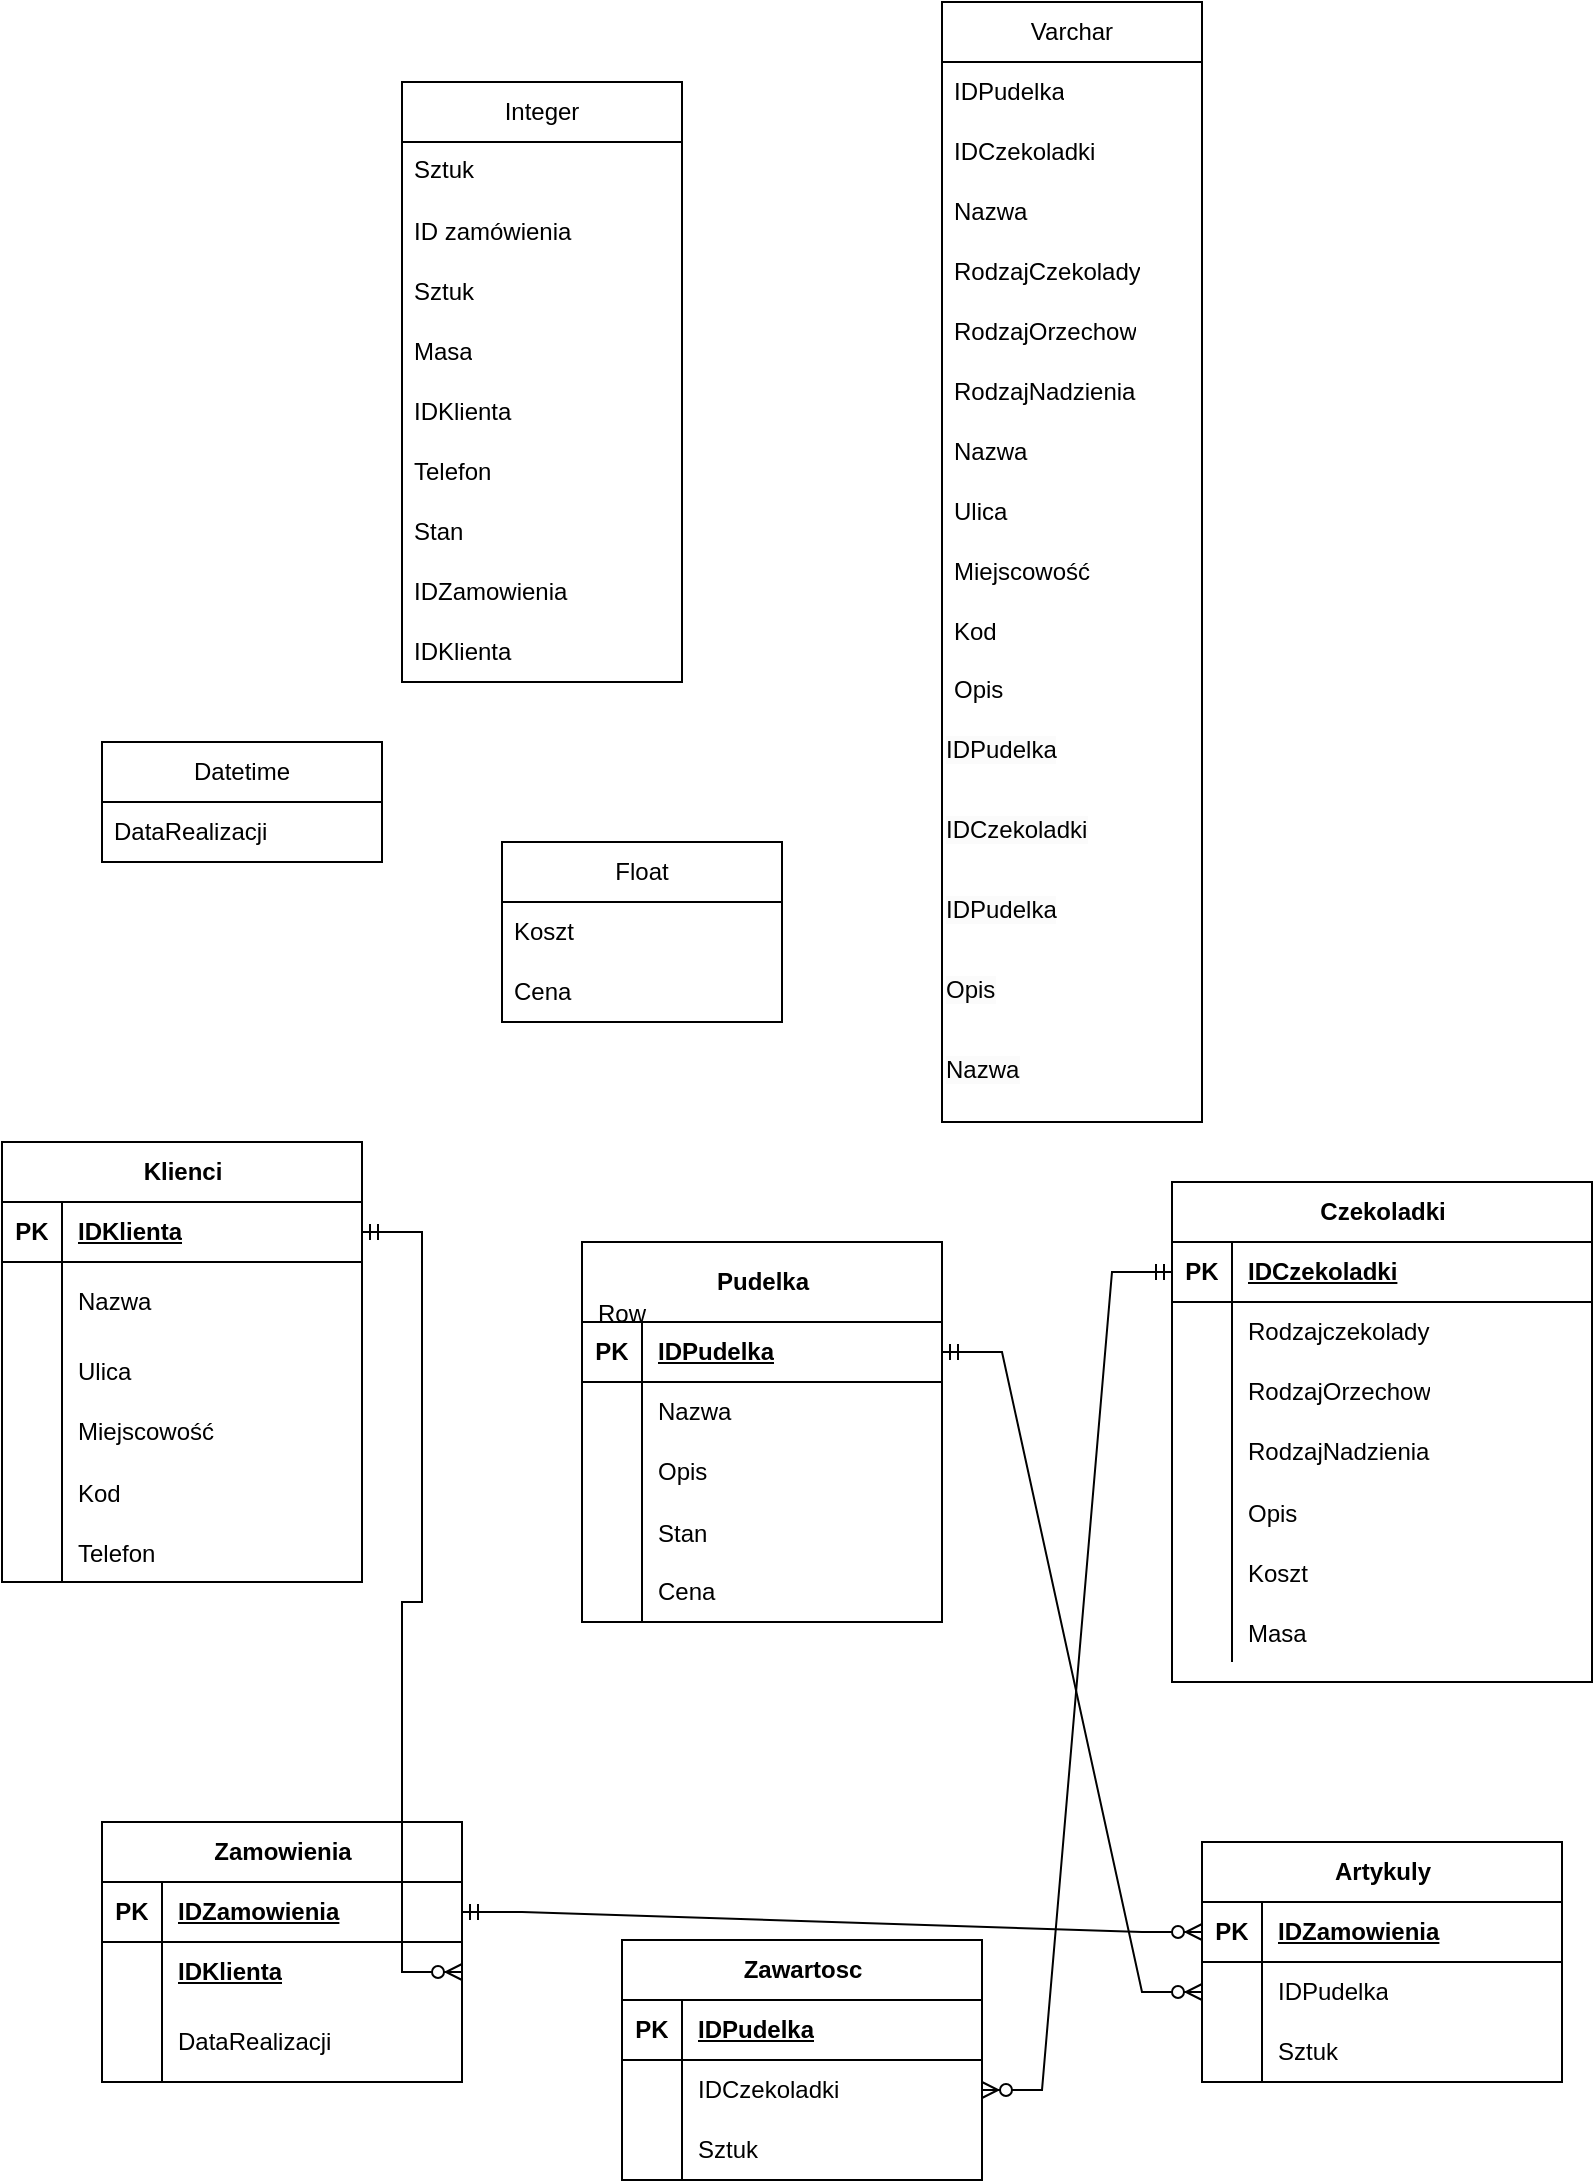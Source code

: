 <mxfile version="22.0.4" type="github">
  <diagram name="Strona-1" id="kVyqfEuODDb-dpJd43B2">
    <mxGraphModel dx="954" dy="647" grid="1" gridSize="10" guides="1" tooltips="1" connect="1" arrows="1" fold="1" page="1" pageScale="1" pageWidth="827" pageHeight="1169" math="0" shadow="0">
      <root>
        <mxCell id="0" />
        <mxCell id="1" parent="0" />
        <mxCell id="QSNSwMV-0vLZ0VKLVZXA-27" value="Float" style="swimlane;fontStyle=0;childLayout=stackLayout;horizontal=1;startSize=30;horizontalStack=0;resizeParent=1;resizeParentMax=0;resizeLast=0;collapsible=1;marginBottom=0;whiteSpace=wrap;html=1;" parent="1" vertex="1">
          <mxGeometry x="250" y="500" width="140" height="90" as="geometry" />
        </mxCell>
        <mxCell id="QSNSwMV-0vLZ0VKLVZXA-28" value="Koszt" style="text;strokeColor=none;fillColor=none;align=left;verticalAlign=middle;spacingLeft=4;spacingRight=4;overflow=hidden;points=[[0,0.5],[1,0.5]];portConstraint=eastwest;rotatable=0;whiteSpace=wrap;html=1;" parent="QSNSwMV-0vLZ0VKLVZXA-27" vertex="1">
          <mxGeometry y="30" width="140" height="30" as="geometry" />
        </mxCell>
        <mxCell id="QSNSwMV-0vLZ0VKLVZXA-29" value="Cena" style="text;strokeColor=none;fillColor=none;align=left;verticalAlign=middle;spacingLeft=4;spacingRight=4;overflow=hidden;points=[[0,0.5],[1,0.5]];portConstraint=eastwest;rotatable=0;whiteSpace=wrap;html=1;" parent="QSNSwMV-0vLZ0VKLVZXA-27" vertex="1">
          <mxGeometry y="60" width="140" height="30" as="geometry" />
        </mxCell>
        <mxCell id="QSNSwMV-0vLZ0VKLVZXA-23" value="Datetime" style="swimlane;fontStyle=0;childLayout=stackLayout;horizontal=1;startSize=30;horizontalStack=0;resizeParent=1;resizeParentMax=0;resizeLast=0;collapsible=1;marginBottom=0;whiteSpace=wrap;html=1;" parent="1" vertex="1">
          <mxGeometry x="50" y="450" width="140" height="60" as="geometry" />
        </mxCell>
        <mxCell id="QSNSwMV-0vLZ0VKLVZXA-24" value="DataRealizacji" style="text;strokeColor=none;fillColor=none;align=left;verticalAlign=middle;spacingLeft=4;spacingRight=4;overflow=hidden;points=[[0,0.5],[1,0.5]];portConstraint=eastwest;rotatable=0;whiteSpace=wrap;html=1;" parent="QSNSwMV-0vLZ0VKLVZXA-23" vertex="1">
          <mxGeometry y="30" width="140" height="30" as="geometry" />
        </mxCell>
        <mxCell id="QSNSwMV-0vLZ0VKLVZXA-32" value="Varchar" style="swimlane;fontStyle=0;childLayout=stackLayout;horizontal=1;startSize=30;horizontalStack=0;resizeParent=1;resizeParentMax=0;resizeLast=0;collapsible=1;marginBottom=0;whiteSpace=wrap;html=1;" parent="1" vertex="1">
          <mxGeometry x="470" y="80" width="130" height="560" as="geometry" />
        </mxCell>
        <mxCell id="QSNSwMV-0vLZ0VKLVZXA-33" value="IDPudelka" style="text;strokeColor=none;fillColor=none;align=left;verticalAlign=middle;spacingLeft=4;spacingRight=4;overflow=hidden;points=[[0,0.5],[1,0.5]];portConstraint=eastwest;rotatable=0;whiteSpace=wrap;html=1;" parent="QSNSwMV-0vLZ0VKLVZXA-32" vertex="1">
          <mxGeometry y="30" width="130" height="30" as="geometry" />
        </mxCell>
        <mxCell id="QSNSwMV-0vLZ0VKLVZXA-34" value="IDCzekoladki" style="text;strokeColor=none;fillColor=none;align=left;verticalAlign=middle;spacingLeft=4;spacingRight=4;overflow=hidden;points=[[0,0.5],[1,0.5]];portConstraint=eastwest;rotatable=0;whiteSpace=wrap;html=1;" parent="QSNSwMV-0vLZ0VKLVZXA-32" vertex="1">
          <mxGeometry y="60" width="130" height="30" as="geometry" />
        </mxCell>
        <mxCell id="QSNSwMV-0vLZ0VKLVZXA-35" value="Nazwa" style="text;strokeColor=none;fillColor=none;align=left;verticalAlign=middle;spacingLeft=4;spacingRight=4;overflow=hidden;points=[[0,0.5],[1,0.5]];portConstraint=eastwest;rotatable=0;whiteSpace=wrap;html=1;" parent="QSNSwMV-0vLZ0VKLVZXA-32" vertex="1">
          <mxGeometry y="90" width="130" height="30" as="geometry" />
        </mxCell>
        <mxCell id="QSNSwMV-0vLZ0VKLVZXA-54" value="RodzajCzekolady" style="text;strokeColor=none;fillColor=none;align=left;verticalAlign=middle;spacingLeft=4;spacingRight=4;overflow=hidden;points=[[0,0.5],[1,0.5]];portConstraint=eastwest;rotatable=0;whiteSpace=wrap;html=1;" parent="QSNSwMV-0vLZ0VKLVZXA-32" vertex="1">
          <mxGeometry y="120" width="130" height="30" as="geometry" />
        </mxCell>
        <mxCell id="QSNSwMV-0vLZ0VKLVZXA-55" value="RodzajOrzechow" style="text;strokeColor=none;fillColor=none;align=left;verticalAlign=middle;spacingLeft=4;spacingRight=4;overflow=hidden;points=[[0,0.5],[1,0.5]];portConstraint=eastwest;rotatable=0;whiteSpace=wrap;html=1;" parent="QSNSwMV-0vLZ0VKLVZXA-32" vertex="1">
          <mxGeometry y="150" width="130" height="30" as="geometry" />
        </mxCell>
        <mxCell id="QSNSwMV-0vLZ0VKLVZXA-56" value="RodzajNadzienia" style="text;strokeColor=none;fillColor=none;align=left;verticalAlign=middle;spacingLeft=4;spacingRight=4;overflow=hidden;points=[[0,0.5],[1,0.5]];portConstraint=eastwest;rotatable=0;whiteSpace=wrap;html=1;" parent="QSNSwMV-0vLZ0VKLVZXA-32" vertex="1">
          <mxGeometry y="180" width="130" height="30" as="geometry" />
        </mxCell>
        <mxCell id="QSNSwMV-0vLZ0VKLVZXA-57" value="Nazwa" style="text;strokeColor=none;fillColor=none;align=left;verticalAlign=middle;spacingLeft=4;spacingRight=4;overflow=hidden;points=[[0,0.5],[1,0.5]];portConstraint=eastwest;rotatable=0;whiteSpace=wrap;html=1;" parent="QSNSwMV-0vLZ0VKLVZXA-32" vertex="1">
          <mxGeometry y="210" width="130" height="30" as="geometry" />
        </mxCell>
        <mxCell id="QSNSwMV-0vLZ0VKLVZXA-58" value="Ulica" style="text;strokeColor=none;fillColor=none;align=left;verticalAlign=middle;spacingLeft=4;spacingRight=4;overflow=hidden;points=[[0,0.5],[1,0.5]];portConstraint=eastwest;rotatable=0;whiteSpace=wrap;html=1;" parent="QSNSwMV-0vLZ0VKLVZXA-32" vertex="1">
          <mxGeometry y="240" width="130" height="30" as="geometry" />
        </mxCell>
        <mxCell id="QSNSwMV-0vLZ0VKLVZXA-59" value="Miejscowość" style="text;strokeColor=none;fillColor=none;align=left;verticalAlign=middle;spacingLeft=4;spacingRight=4;overflow=hidden;points=[[0,0.5],[1,0.5]];portConstraint=eastwest;rotatable=0;whiteSpace=wrap;html=1;" parent="QSNSwMV-0vLZ0VKLVZXA-32" vertex="1">
          <mxGeometry y="270" width="130" height="30" as="geometry" />
        </mxCell>
        <mxCell id="QSNSwMV-0vLZ0VKLVZXA-60" value="Kod" style="text;strokeColor=none;fillColor=none;align=left;verticalAlign=middle;spacingLeft=4;spacingRight=4;overflow=hidden;points=[[0,0.5],[1,0.5]];portConstraint=eastwest;rotatable=0;whiteSpace=wrap;html=1;" parent="QSNSwMV-0vLZ0VKLVZXA-32" vertex="1">
          <mxGeometry y="300" width="130" height="30" as="geometry" />
        </mxCell>
        <mxCell id="QSNSwMV-0vLZ0VKLVZXA-65" value="Opis" style="text;strokeColor=none;fillColor=none;spacingLeft=4;spacingRight=4;overflow=hidden;rotatable=0;points=[[0,0.5],[1,0.5]];portConstraint=eastwest;fontSize=12;whiteSpace=wrap;html=1;" parent="QSNSwMV-0vLZ0VKLVZXA-32" vertex="1">
          <mxGeometry y="330" width="130" height="30" as="geometry" />
        </mxCell>
        <mxCell id="QSNSwMV-0vLZ0VKLVZXA-66" value="&lt;span style=&quot;caret-color: rgb(0, 0, 0); color: rgb(0, 0, 0); font-family: Helvetica; font-size: 12px; font-style: normal; font-variant-caps: normal; font-weight: 400; letter-spacing: normal; text-align: left; text-indent: 0px; text-transform: none; word-spacing: 0px; -webkit-text-stroke-width: 0px; background-color: rgb(251, 251, 251); text-decoration: none; float: none; display: inline !important;&quot;&gt;IDPudelka&lt;/span&gt;" style="text;whiteSpace=wrap;html=1;" parent="QSNSwMV-0vLZ0VKLVZXA-32" vertex="1">
          <mxGeometry y="360" width="130" height="40" as="geometry" />
        </mxCell>
        <mxCell id="QSNSwMV-0vLZ0VKLVZXA-68" value="&lt;span style=&quot;caret-color: rgb(0, 0, 0); color: rgb(0, 0, 0); font-family: Helvetica; font-size: 12px; font-style: normal; font-variant-caps: normal; font-weight: 400; letter-spacing: normal; text-align: left; text-indent: 0px; text-transform: none; word-spacing: 0px; -webkit-text-stroke-width: 0px; background-color: rgb(251, 251, 251); text-decoration: none; float: none; display: inline !important;&quot;&gt;IDCzekoladki&lt;/span&gt;" style="text;whiteSpace=wrap;html=1;" parent="QSNSwMV-0vLZ0VKLVZXA-32" vertex="1">
          <mxGeometry y="400" width="130" height="40" as="geometry" />
        </mxCell>
        <mxCell id="QSNSwMV-0vLZ0VKLVZXA-67" value="&lt;span style=&quot;caret-color: rgb(0, 0, 0); color: rgb(0, 0, 0); font-family: Helvetica; font-size: 12px; font-style: normal; font-variant-caps: normal; font-weight: 400; letter-spacing: normal; text-align: left; text-indent: 0px; text-transform: none; word-spacing: 0px; -webkit-text-stroke-width: 0px; background-color: rgb(251, 251, 251); text-decoration: none; float: none; display: inline !important;&quot;&gt;IDPudelka&lt;/span&gt;" style="text;whiteSpace=wrap;html=1;" parent="QSNSwMV-0vLZ0VKLVZXA-32" vertex="1">
          <mxGeometry y="440" width="130" height="40" as="geometry" />
        </mxCell>
        <mxCell id="QSNSwMV-0vLZ0VKLVZXA-77" value="&lt;span style=&quot;caret-color: rgb(0, 0, 0); color: rgb(0, 0, 0); font-family: Helvetica; font-size: 12px; font-style: normal; font-variant-caps: normal; font-weight: 400; letter-spacing: normal; text-align: left; text-indent: 0px; text-transform: none; word-spacing: 0px; -webkit-text-stroke-width: 0px; background-color: rgb(251, 251, 251); text-decoration: none; float: none; display: inline !important;&quot;&gt;Opis&lt;/span&gt;" style="text;whiteSpace=wrap;html=1;" parent="QSNSwMV-0vLZ0VKLVZXA-32" vertex="1">
          <mxGeometry y="480" width="130" height="40" as="geometry" />
        </mxCell>
        <mxCell id="QSNSwMV-0vLZ0VKLVZXA-88" value="&lt;span style=&quot;caret-color: rgb(0, 0, 0); color: rgb(0, 0, 0); font-family: Helvetica; font-size: 12px; font-style: normal; font-variant-caps: normal; font-weight: 400; letter-spacing: normal; text-align: left; text-indent: 0px; text-transform: none; word-spacing: 0px; -webkit-text-stroke-width: 0px; background-color: rgb(251, 251, 251); text-decoration: none; float: none; display: inline !important;&quot;&gt;Nazwa&lt;/span&gt;" style="text;whiteSpace=wrap;html=1;" parent="QSNSwMV-0vLZ0VKLVZXA-32" vertex="1">
          <mxGeometry y="520" width="130" height="40" as="geometry" />
        </mxCell>
        <mxCell id="QSNSwMV-0vLZ0VKLVZXA-36" value="Integer" style="swimlane;fontStyle=0;childLayout=stackLayout;horizontal=1;startSize=30;horizontalStack=0;resizeParent=1;resizeParentMax=0;resizeLast=0;collapsible=1;marginBottom=0;whiteSpace=wrap;html=1;" parent="1" vertex="1">
          <mxGeometry x="200" y="120" width="140" height="300" as="geometry" />
        </mxCell>
        <mxCell id="QSNSwMV-0vLZ0VKLVZXA-97" value="Sztuk" style="text;strokeColor=none;fillColor=none;spacingLeft=4;spacingRight=4;overflow=hidden;rotatable=0;points=[[0,0.5],[1,0.5]];portConstraint=eastwest;fontSize=12;whiteSpace=wrap;html=1;" parent="QSNSwMV-0vLZ0VKLVZXA-36" vertex="1">
          <mxGeometry y="30" width="140" height="30" as="geometry" />
        </mxCell>
        <mxCell id="QSNSwMV-0vLZ0VKLVZXA-37" value="ID zamówienia&amp;nbsp;" style="text;strokeColor=none;fillColor=none;align=left;verticalAlign=middle;spacingLeft=4;spacingRight=4;overflow=hidden;points=[[0,0.5],[1,0.5]];portConstraint=eastwest;rotatable=0;whiteSpace=wrap;html=1;" parent="QSNSwMV-0vLZ0VKLVZXA-36" vertex="1">
          <mxGeometry y="60" width="140" height="30" as="geometry" />
        </mxCell>
        <mxCell id="QSNSwMV-0vLZ0VKLVZXA-38" value="Sztuk" style="text;strokeColor=none;fillColor=none;align=left;verticalAlign=middle;spacingLeft=4;spacingRight=4;overflow=hidden;points=[[0,0.5],[1,0.5]];portConstraint=eastwest;rotatable=0;whiteSpace=wrap;html=1;" parent="QSNSwMV-0vLZ0VKLVZXA-36" vertex="1">
          <mxGeometry y="90" width="140" height="30" as="geometry" />
        </mxCell>
        <mxCell id="QSNSwMV-0vLZ0VKLVZXA-39" value="Masa" style="text;strokeColor=none;fillColor=none;align=left;verticalAlign=middle;spacingLeft=4;spacingRight=4;overflow=hidden;points=[[0,0.5],[1,0.5]];portConstraint=eastwest;rotatable=0;whiteSpace=wrap;html=1;" parent="QSNSwMV-0vLZ0VKLVZXA-36" vertex="1">
          <mxGeometry y="120" width="140" height="30" as="geometry" />
        </mxCell>
        <mxCell id="QSNSwMV-0vLZ0VKLVZXA-61" value="IDKlienta" style="text;strokeColor=none;fillColor=none;align=left;verticalAlign=middle;spacingLeft=4;spacingRight=4;overflow=hidden;points=[[0,0.5],[1,0.5]];portConstraint=eastwest;rotatable=0;whiteSpace=wrap;html=1;" parent="QSNSwMV-0vLZ0VKLVZXA-36" vertex="1">
          <mxGeometry y="150" width="140" height="30" as="geometry" />
        </mxCell>
        <mxCell id="QSNSwMV-0vLZ0VKLVZXA-64" value="Telefon" style="text;strokeColor=none;fillColor=none;align=left;verticalAlign=middle;spacingLeft=4;spacingRight=4;overflow=hidden;points=[[0,0.5],[1,0.5]];portConstraint=eastwest;rotatable=0;whiteSpace=wrap;html=1;" parent="QSNSwMV-0vLZ0VKLVZXA-36" vertex="1">
          <mxGeometry y="180" width="140" height="30" as="geometry" />
        </mxCell>
        <mxCell id="QSNSwMV-0vLZ0VKLVZXA-63" value="Stan" style="text;strokeColor=none;fillColor=none;align=left;verticalAlign=middle;spacingLeft=4;spacingRight=4;overflow=hidden;points=[[0,0.5],[1,0.5]];portConstraint=eastwest;rotatable=0;whiteSpace=wrap;html=1;" parent="QSNSwMV-0vLZ0VKLVZXA-36" vertex="1">
          <mxGeometry y="210" width="140" height="30" as="geometry" />
        </mxCell>
        <mxCell id="QSNSwMV-0vLZ0VKLVZXA-62" value="IDZamowienia" style="text;strokeColor=none;fillColor=none;align=left;verticalAlign=middle;spacingLeft=4;spacingRight=4;overflow=hidden;points=[[0,0.5],[1,0.5]];portConstraint=eastwest;rotatable=0;whiteSpace=wrap;html=1;" parent="QSNSwMV-0vLZ0VKLVZXA-36" vertex="1">
          <mxGeometry y="240" width="140" height="30" as="geometry" />
        </mxCell>
        <mxCell id="QSNSwMV-0vLZ0VKLVZXA-69" value="IDKlienta" style="text;strokeColor=none;fillColor=none;align=left;verticalAlign=middle;spacingLeft=4;spacingRight=4;overflow=hidden;points=[[0,0.5],[1,0.5]];portConstraint=eastwest;rotatable=0;whiteSpace=wrap;html=1;" parent="QSNSwMV-0vLZ0VKLVZXA-36" vertex="1">
          <mxGeometry y="270" width="140" height="30" as="geometry" />
        </mxCell>
        <mxCell id="QSNSwMV-0vLZ0VKLVZXA-108" value="Klienci" style="shape=table;startSize=30;container=1;collapsible=1;childLayout=tableLayout;fixedRows=1;rowLines=0;fontStyle=1;align=center;resizeLast=1;html=1;" parent="1" vertex="1">
          <mxGeometry y="650" width="180" height="220" as="geometry" />
        </mxCell>
        <mxCell id="QSNSwMV-0vLZ0VKLVZXA-109" value="" style="shape=tableRow;horizontal=0;startSize=0;swimlaneHead=0;swimlaneBody=0;fillColor=none;collapsible=0;dropTarget=0;points=[[0,0.5],[1,0.5]];portConstraint=eastwest;top=0;left=0;right=0;bottom=1;" parent="QSNSwMV-0vLZ0VKLVZXA-108" vertex="1">
          <mxGeometry y="30" width="180" height="30" as="geometry" />
        </mxCell>
        <mxCell id="QSNSwMV-0vLZ0VKLVZXA-110" value="PK" style="shape=partialRectangle;connectable=0;fillColor=none;top=0;left=0;bottom=0;right=0;fontStyle=1;overflow=hidden;whiteSpace=wrap;html=1;" parent="QSNSwMV-0vLZ0VKLVZXA-109" vertex="1">
          <mxGeometry width="30" height="30" as="geometry">
            <mxRectangle width="30" height="30" as="alternateBounds" />
          </mxGeometry>
        </mxCell>
        <mxCell id="QSNSwMV-0vLZ0VKLVZXA-111" value="IDKlienta" style="shape=partialRectangle;connectable=0;fillColor=none;top=0;left=0;bottom=0;right=0;align=left;spacingLeft=6;fontStyle=5;overflow=hidden;whiteSpace=wrap;html=1;" parent="QSNSwMV-0vLZ0VKLVZXA-109" vertex="1">
          <mxGeometry x="30" width="150" height="30" as="geometry">
            <mxRectangle width="150" height="30" as="alternateBounds" />
          </mxGeometry>
        </mxCell>
        <mxCell id="QSNSwMV-0vLZ0VKLVZXA-112" value="" style="shape=tableRow;horizontal=0;startSize=0;swimlaneHead=0;swimlaneBody=0;fillColor=none;collapsible=0;dropTarget=0;points=[[0,0.5],[1,0.5]];portConstraint=eastwest;top=0;left=0;right=0;bottom=0;" parent="QSNSwMV-0vLZ0VKLVZXA-108" vertex="1">
          <mxGeometry y="60" width="180" height="40" as="geometry" />
        </mxCell>
        <mxCell id="QSNSwMV-0vLZ0VKLVZXA-113" value="" style="shape=partialRectangle;connectable=0;fillColor=none;top=0;left=0;bottom=0;right=0;editable=1;overflow=hidden;whiteSpace=wrap;html=1;" parent="QSNSwMV-0vLZ0VKLVZXA-112" vertex="1">
          <mxGeometry width="30" height="40" as="geometry">
            <mxRectangle width="30" height="40" as="alternateBounds" />
          </mxGeometry>
        </mxCell>
        <mxCell id="QSNSwMV-0vLZ0VKLVZXA-114" value="Nazwa" style="shape=partialRectangle;connectable=0;fillColor=none;top=0;left=0;bottom=0;right=0;align=left;spacingLeft=6;overflow=hidden;whiteSpace=wrap;html=1;" parent="QSNSwMV-0vLZ0VKLVZXA-112" vertex="1">
          <mxGeometry x="30" width="150" height="40" as="geometry">
            <mxRectangle width="150" height="40" as="alternateBounds" />
          </mxGeometry>
        </mxCell>
        <mxCell id="QSNSwMV-0vLZ0VKLVZXA-115" value="" style="shape=tableRow;horizontal=0;startSize=0;swimlaneHead=0;swimlaneBody=0;fillColor=none;collapsible=0;dropTarget=0;points=[[0,0.5],[1,0.5]];portConstraint=eastwest;top=0;left=0;right=0;bottom=0;" parent="QSNSwMV-0vLZ0VKLVZXA-108" vertex="1">
          <mxGeometry y="100" width="180" height="30" as="geometry" />
        </mxCell>
        <mxCell id="QSNSwMV-0vLZ0VKLVZXA-116" value="" style="shape=partialRectangle;connectable=0;fillColor=none;top=0;left=0;bottom=0;right=0;editable=1;overflow=hidden;whiteSpace=wrap;html=1;" parent="QSNSwMV-0vLZ0VKLVZXA-115" vertex="1">
          <mxGeometry width="30" height="30" as="geometry">
            <mxRectangle width="30" height="30" as="alternateBounds" />
          </mxGeometry>
        </mxCell>
        <mxCell id="QSNSwMV-0vLZ0VKLVZXA-117" value="Ulica" style="shape=partialRectangle;connectable=0;fillColor=none;top=0;left=0;bottom=0;right=0;align=left;spacingLeft=6;overflow=hidden;whiteSpace=wrap;html=1;" parent="QSNSwMV-0vLZ0VKLVZXA-115" vertex="1">
          <mxGeometry x="30" width="150" height="30" as="geometry">
            <mxRectangle width="150" height="30" as="alternateBounds" />
          </mxGeometry>
        </mxCell>
        <mxCell id="QSNSwMV-0vLZ0VKLVZXA-118" value="" style="shape=tableRow;horizontal=0;startSize=0;swimlaneHead=0;swimlaneBody=0;fillColor=none;collapsible=0;dropTarget=0;points=[[0,0.5],[1,0.5]];portConstraint=eastwest;top=0;left=0;right=0;bottom=0;" parent="QSNSwMV-0vLZ0VKLVZXA-108" vertex="1">
          <mxGeometry y="130" width="180" height="30" as="geometry" />
        </mxCell>
        <mxCell id="QSNSwMV-0vLZ0VKLVZXA-119" value="" style="shape=partialRectangle;connectable=0;fillColor=none;top=0;left=0;bottom=0;right=0;editable=1;overflow=hidden;whiteSpace=wrap;html=1;" parent="QSNSwMV-0vLZ0VKLVZXA-118" vertex="1">
          <mxGeometry width="30" height="30" as="geometry">
            <mxRectangle width="30" height="30" as="alternateBounds" />
          </mxGeometry>
        </mxCell>
        <mxCell id="QSNSwMV-0vLZ0VKLVZXA-120" value="Miejscowość" style="shape=partialRectangle;connectable=0;fillColor=none;top=0;left=0;bottom=0;right=0;align=left;spacingLeft=6;overflow=hidden;whiteSpace=wrap;html=1;" parent="QSNSwMV-0vLZ0VKLVZXA-118" vertex="1">
          <mxGeometry x="30" width="150" height="30" as="geometry">
            <mxRectangle width="150" height="30" as="alternateBounds" />
          </mxGeometry>
        </mxCell>
        <mxCell id="QSNSwMV-0vLZ0VKLVZXA-194" value="" style="shape=tableRow;horizontal=0;startSize=0;swimlaneHead=0;swimlaneBody=0;fillColor=none;collapsible=0;dropTarget=0;points=[[0,0.5],[1,0.5]];portConstraint=eastwest;top=0;left=0;right=0;bottom=0;" parent="QSNSwMV-0vLZ0VKLVZXA-108" vertex="1">
          <mxGeometry y="160" width="180" height="30" as="geometry" />
        </mxCell>
        <mxCell id="QSNSwMV-0vLZ0VKLVZXA-195" value="" style="shape=partialRectangle;connectable=0;fillColor=none;top=0;left=0;bottom=0;right=0;editable=1;overflow=hidden;" parent="QSNSwMV-0vLZ0VKLVZXA-194" vertex="1">
          <mxGeometry width="30" height="30" as="geometry">
            <mxRectangle width="30" height="30" as="alternateBounds" />
          </mxGeometry>
        </mxCell>
        <mxCell id="QSNSwMV-0vLZ0VKLVZXA-196" value="Kod" style="shape=partialRectangle;connectable=0;fillColor=none;top=0;left=0;bottom=0;right=0;align=left;spacingLeft=6;overflow=hidden;" parent="QSNSwMV-0vLZ0VKLVZXA-194" vertex="1">
          <mxGeometry x="30" width="150" height="30" as="geometry">
            <mxRectangle width="150" height="30" as="alternateBounds" />
          </mxGeometry>
        </mxCell>
        <mxCell id="QSNSwMV-0vLZ0VKLVZXA-191" value="" style="shape=tableRow;horizontal=0;startSize=0;swimlaneHead=0;swimlaneBody=0;fillColor=none;collapsible=0;dropTarget=0;points=[[0,0.5],[1,0.5]];portConstraint=eastwest;top=0;left=0;right=0;bottom=0;" parent="QSNSwMV-0vLZ0VKLVZXA-108" vertex="1">
          <mxGeometry y="190" width="180" height="30" as="geometry" />
        </mxCell>
        <mxCell id="QSNSwMV-0vLZ0VKLVZXA-192" value="" style="shape=partialRectangle;connectable=0;fillColor=none;top=0;left=0;bottom=0;right=0;editable=1;overflow=hidden;" parent="QSNSwMV-0vLZ0VKLVZXA-191" vertex="1">
          <mxGeometry width="30" height="30" as="geometry">
            <mxRectangle width="30" height="30" as="alternateBounds" />
          </mxGeometry>
        </mxCell>
        <mxCell id="QSNSwMV-0vLZ0VKLVZXA-193" value="Telefon" style="shape=partialRectangle;connectable=0;fillColor=none;top=0;left=0;bottom=0;right=0;align=left;spacingLeft=6;overflow=hidden;" parent="QSNSwMV-0vLZ0VKLVZXA-191" vertex="1">
          <mxGeometry x="30" width="150" height="30" as="geometry">
            <mxRectangle width="150" height="30" as="alternateBounds" />
          </mxGeometry>
        </mxCell>
        <mxCell id="QSNSwMV-0vLZ0VKLVZXA-124" value="Pudelka" style="shape=table;startSize=40;container=1;collapsible=1;childLayout=tableLayout;fixedRows=1;rowLines=0;fontStyle=1;align=center;resizeLast=1;html=1;" parent="1" vertex="1">
          <mxGeometry x="290" y="700" width="180" height="190" as="geometry" />
        </mxCell>
        <mxCell id="QSNSwMV-0vLZ0VKLVZXA-125" value="" style="shape=tableRow;horizontal=0;startSize=0;swimlaneHead=0;swimlaneBody=0;fillColor=none;collapsible=0;dropTarget=0;points=[[0,0.5],[1,0.5]];portConstraint=eastwest;top=0;left=0;right=0;bottom=1;" parent="QSNSwMV-0vLZ0VKLVZXA-124" vertex="1">
          <mxGeometry y="40" width="180" height="30" as="geometry" />
        </mxCell>
        <mxCell id="QSNSwMV-0vLZ0VKLVZXA-126" value="PK" style="shape=partialRectangle;connectable=0;fillColor=none;top=0;left=0;bottom=0;right=0;fontStyle=1;overflow=hidden;whiteSpace=wrap;html=1;" parent="QSNSwMV-0vLZ0VKLVZXA-125" vertex="1">
          <mxGeometry width="30" height="30" as="geometry">
            <mxRectangle width="30" height="30" as="alternateBounds" />
          </mxGeometry>
        </mxCell>
        <mxCell id="QSNSwMV-0vLZ0VKLVZXA-127" value="IDPudelka" style="shape=partialRectangle;connectable=0;fillColor=none;top=0;left=0;bottom=0;right=0;align=left;spacingLeft=6;fontStyle=5;overflow=hidden;whiteSpace=wrap;html=1;" parent="QSNSwMV-0vLZ0VKLVZXA-125" vertex="1">
          <mxGeometry x="30" width="150" height="30" as="geometry">
            <mxRectangle width="150" height="30" as="alternateBounds" />
          </mxGeometry>
        </mxCell>
        <mxCell id="QSNSwMV-0vLZ0VKLVZXA-128" value="" style="shape=tableRow;horizontal=0;startSize=0;swimlaneHead=0;swimlaneBody=0;fillColor=none;collapsible=0;dropTarget=0;points=[[0,0.5],[1,0.5]];portConstraint=eastwest;top=0;left=0;right=0;bottom=0;" parent="QSNSwMV-0vLZ0VKLVZXA-124" vertex="1">
          <mxGeometry y="70" width="180" height="30" as="geometry" />
        </mxCell>
        <mxCell id="QSNSwMV-0vLZ0VKLVZXA-129" value="" style="shape=partialRectangle;connectable=0;fillColor=none;top=0;left=0;bottom=0;right=0;editable=1;overflow=hidden;whiteSpace=wrap;html=1;" parent="QSNSwMV-0vLZ0VKLVZXA-128" vertex="1">
          <mxGeometry width="30" height="30" as="geometry">
            <mxRectangle width="30" height="30" as="alternateBounds" />
          </mxGeometry>
        </mxCell>
        <mxCell id="QSNSwMV-0vLZ0VKLVZXA-130" value="Nazwa" style="shape=partialRectangle;connectable=0;fillColor=none;top=0;left=0;bottom=0;right=0;align=left;spacingLeft=6;overflow=hidden;whiteSpace=wrap;html=1;" parent="QSNSwMV-0vLZ0VKLVZXA-128" vertex="1">
          <mxGeometry x="30" width="150" height="30" as="geometry">
            <mxRectangle width="150" height="30" as="alternateBounds" />
          </mxGeometry>
        </mxCell>
        <mxCell id="QSNSwMV-0vLZ0VKLVZXA-131" value="" style="shape=tableRow;horizontal=0;startSize=0;swimlaneHead=0;swimlaneBody=0;fillColor=none;collapsible=0;dropTarget=0;points=[[0,0.5],[1,0.5]];portConstraint=eastwest;top=0;left=0;right=0;bottom=0;" parent="QSNSwMV-0vLZ0VKLVZXA-124" vertex="1">
          <mxGeometry y="100" width="180" height="30" as="geometry" />
        </mxCell>
        <mxCell id="QSNSwMV-0vLZ0VKLVZXA-132" value="" style="shape=partialRectangle;connectable=0;fillColor=none;top=0;left=0;bottom=0;right=0;editable=1;overflow=hidden;whiteSpace=wrap;html=1;" parent="QSNSwMV-0vLZ0VKLVZXA-131" vertex="1">
          <mxGeometry width="30" height="30" as="geometry">
            <mxRectangle width="30" height="30" as="alternateBounds" />
          </mxGeometry>
        </mxCell>
        <mxCell id="QSNSwMV-0vLZ0VKLVZXA-133" value="Opis" style="shape=partialRectangle;connectable=0;fillColor=none;top=0;left=0;bottom=0;right=0;align=left;spacingLeft=6;overflow=hidden;whiteSpace=wrap;html=1;" parent="QSNSwMV-0vLZ0VKLVZXA-131" vertex="1">
          <mxGeometry x="30" width="150" height="30" as="geometry">
            <mxRectangle width="150" height="30" as="alternateBounds" />
          </mxGeometry>
        </mxCell>
        <mxCell id="QSNSwMV-0vLZ0VKLVZXA-197" value="" style="shape=tableRow;horizontal=0;startSize=0;swimlaneHead=0;swimlaneBody=0;fillColor=none;collapsible=0;dropTarget=0;points=[[0,0.5],[1,0.5]];portConstraint=eastwest;top=0;left=0;right=0;bottom=0;" parent="QSNSwMV-0vLZ0VKLVZXA-124" vertex="1">
          <mxGeometry y="130" width="180" height="30" as="geometry" />
        </mxCell>
        <mxCell id="QSNSwMV-0vLZ0VKLVZXA-198" value="" style="shape=partialRectangle;connectable=0;fillColor=none;top=0;left=0;bottom=0;right=0;editable=1;overflow=hidden;" parent="QSNSwMV-0vLZ0VKLVZXA-197" vertex="1">
          <mxGeometry width="30" height="30" as="geometry">
            <mxRectangle width="30" height="30" as="alternateBounds" />
          </mxGeometry>
        </mxCell>
        <mxCell id="QSNSwMV-0vLZ0VKLVZXA-199" value="Stan" style="shape=partialRectangle;connectable=0;fillColor=none;top=0;left=0;bottom=0;right=0;align=left;spacingLeft=6;overflow=hidden;" parent="QSNSwMV-0vLZ0VKLVZXA-197" vertex="1">
          <mxGeometry x="30" width="150" height="30" as="geometry">
            <mxRectangle width="150" height="30" as="alternateBounds" />
          </mxGeometry>
        </mxCell>
        <mxCell id="QSNSwMV-0vLZ0VKLVZXA-134" value="" style="shape=tableRow;horizontal=0;startSize=0;swimlaneHead=0;swimlaneBody=0;fillColor=none;collapsible=0;dropTarget=0;points=[[0,0.5],[1,0.5]];portConstraint=eastwest;top=0;left=0;right=0;bottom=0;" parent="QSNSwMV-0vLZ0VKLVZXA-124" vertex="1">
          <mxGeometry y="160" width="180" height="30" as="geometry" />
        </mxCell>
        <mxCell id="QSNSwMV-0vLZ0VKLVZXA-135" value="" style="shape=partialRectangle;connectable=0;fillColor=none;top=0;left=0;bottom=0;right=0;editable=1;overflow=hidden;whiteSpace=wrap;html=1;" parent="QSNSwMV-0vLZ0VKLVZXA-134" vertex="1">
          <mxGeometry width="30" height="30" as="geometry">
            <mxRectangle width="30" height="30" as="alternateBounds" />
          </mxGeometry>
        </mxCell>
        <mxCell id="QSNSwMV-0vLZ0VKLVZXA-136" value="Cena" style="shape=partialRectangle;connectable=0;fillColor=none;top=0;left=0;bottom=0;right=0;align=left;spacingLeft=6;overflow=hidden;whiteSpace=wrap;html=1;" parent="QSNSwMV-0vLZ0VKLVZXA-134" vertex="1">
          <mxGeometry x="30" width="150" height="30" as="geometry">
            <mxRectangle width="150" height="30" as="alternateBounds" />
          </mxGeometry>
        </mxCell>
        <mxCell id="QSNSwMV-0vLZ0VKLVZXA-137" value="Czekoladki" style="shape=table;startSize=30;container=1;collapsible=1;childLayout=tableLayout;fixedRows=1;rowLines=0;fontStyle=1;align=center;resizeLast=1;html=1;" parent="1" vertex="1">
          <mxGeometry x="585" y="670" width="210" height="250" as="geometry" />
        </mxCell>
        <mxCell id="QSNSwMV-0vLZ0VKLVZXA-138" value="" style="shape=tableRow;horizontal=0;startSize=0;swimlaneHead=0;swimlaneBody=0;fillColor=none;collapsible=0;dropTarget=0;points=[[0,0.5],[1,0.5]];portConstraint=eastwest;top=0;left=0;right=0;bottom=1;" parent="QSNSwMV-0vLZ0VKLVZXA-137" vertex="1">
          <mxGeometry y="30" width="210" height="30" as="geometry" />
        </mxCell>
        <mxCell id="QSNSwMV-0vLZ0VKLVZXA-139" value="PK" style="shape=partialRectangle;connectable=0;fillColor=none;top=0;left=0;bottom=0;right=0;fontStyle=1;overflow=hidden;whiteSpace=wrap;html=1;" parent="QSNSwMV-0vLZ0VKLVZXA-138" vertex="1">
          <mxGeometry width="30" height="30" as="geometry">
            <mxRectangle width="30" height="30" as="alternateBounds" />
          </mxGeometry>
        </mxCell>
        <mxCell id="QSNSwMV-0vLZ0VKLVZXA-140" value="IDCzekoladki" style="shape=partialRectangle;connectable=0;fillColor=none;top=0;left=0;bottom=0;right=0;align=left;spacingLeft=6;fontStyle=5;overflow=hidden;whiteSpace=wrap;html=1;" parent="QSNSwMV-0vLZ0VKLVZXA-138" vertex="1">
          <mxGeometry x="30" width="180" height="30" as="geometry">
            <mxRectangle width="180" height="30" as="alternateBounds" />
          </mxGeometry>
        </mxCell>
        <mxCell id="QSNSwMV-0vLZ0VKLVZXA-141" value="" style="shape=tableRow;horizontal=0;startSize=0;swimlaneHead=0;swimlaneBody=0;fillColor=none;collapsible=0;dropTarget=0;points=[[0,0.5],[1,0.5]];portConstraint=eastwest;top=0;left=0;right=0;bottom=0;" parent="QSNSwMV-0vLZ0VKLVZXA-137" vertex="1">
          <mxGeometry y="60" width="210" height="30" as="geometry" />
        </mxCell>
        <mxCell id="QSNSwMV-0vLZ0VKLVZXA-142" value="" style="shape=partialRectangle;connectable=0;fillColor=none;top=0;left=0;bottom=0;right=0;editable=1;overflow=hidden;whiteSpace=wrap;html=1;" parent="QSNSwMV-0vLZ0VKLVZXA-141" vertex="1">
          <mxGeometry width="30" height="30" as="geometry">
            <mxRectangle width="30" height="30" as="alternateBounds" />
          </mxGeometry>
        </mxCell>
        <mxCell id="QSNSwMV-0vLZ0VKLVZXA-143" value="Rodzajczekolady" style="shape=partialRectangle;connectable=0;fillColor=none;top=0;left=0;bottom=0;right=0;align=left;spacingLeft=6;overflow=hidden;whiteSpace=wrap;html=1;" parent="QSNSwMV-0vLZ0VKLVZXA-141" vertex="1">
          <mxGeometry x="30" width="180" height="30" as="geometry">
            <mxRectangle width="180" height="30" as="alternateBounds" />
          </mxGeometry>
        </mxCell>
        <mxCell id="QSNSwMV-0vLZ0VKLVZXA-144" value="" style="shape=tableRow;horizontal=0;startSize=0;swimlaneHead=0;swimlaneBody=0;fillColor=none;collapsible=0;dropTarget=0;points=[[0,0.5],[1,0.5]];portConstraint=eastwest;top=0;left=0;right=0;bottom=0;" parent="QSNSwMV-0vLZ0VKLVZXA-137" vertex="1">
          <mxGeometry y="90" width="210" height="30" as="geometry" />
        </mxCell>
        <mxCell id="QSNSwMV-0vLZ0VKLVZXA-145" value="" style="shape=partialRectangle;connectable=0;fillColor=none;top=0;left=0;bottom=0;right=0;editable=1;overflow=hidden;whiteSpace=wrap;html=1;" parent="QSNSwMV-0vLZ0VKLVZXA-144" vertex="1">
          <mxGeometry width="30" height="30" as="geometry">
            <mxRectangle width="30" height="30" as="alternateBounds" />
          </mxGeometry>
        </mxCell>
        <mxCell id="QSNSwMV-0vLZ0VKLVZXA-146" value="RodzajOrzechow" style="shape=partialRectangle;connectable=0;fillColor=none;top=0;left=0;bottom=0;right=0;align=left;spacingLeft=6;overflow=hidden;whiteSpace=wrap;html=1;" parent="QSNSwMV-0vLZ0VKLVZXA-144" vertex="1">
          <mxGeometry x="30" width="180" height="30" as="geometry">
            <mxRectangle width="180" height="30" as="alternateBounds" />
          </mxGeometry>
        </mxCell>
        <mxCell id="QSNSwMV-0vLZ0VKLVZXA-147" value="" style="shape=tableRow;horizontal=0;startSize=0;swimlaneHead=0;swimlaneBody=0;fillColor=none;collapsible=0;dropTarget=0;points=[[0,0.5],[1,0.5]];portConstraint=eastwest;top=0;left=0;right=0;bottom=0;" parent="QSNSwMV-0vLZ0VKLVZXA-137" vertex="1">
          <mxGeometry y="120" width="210" height="30" as="geometry" />
        </mxCell>
        <mxCell id="QSNSwMV-0vLZ0VKLVZXA-148" value="" style="shape=partialRectangle;connectable=0;fillColor=none;top=0;left=0;bottom=0;right=0;editable=1;overflow=hidden;whiteSpace=wrap;html=1;" parent="QSNSwMV-0vLZ0VKLVZXA-147" vertex="1">
          <mxGeometry width="30" height="30" as="geometry">
            <mxRectangle width="30" height="30" as="alternateBounds" />
          </mxGeometry>
        </mxCell>
        <mxCell id="QSNSwMV-0vLZ0VKLVZXA-149" value="RodzajNadzienia" style="shape=partialRectangle;connectable=0;fillColor=none;top=0;left=0;bottom=0;right=0;align=left;spacingLeft=6;overflow=hidden;whiteSpace=wrap;html=1;" parent="QSNSwMV-0vLZ0VKLVZXA-147" vertex="1">
          <mxGeometry x="30" width="180" height="30" as="geometry">
            <mxRectangle width="180" height="30" as="alternateBounds" />
          </mxGeometry>
        </mxCell>
        <mxCell id="QSNSwMV-0vLZ0VKLVZXA-208" value="" style="shape=tableRow;horizontal=0;startSize=0;swimlaneHead=0;swimlaneBody=0;fillColor=none;collapsible=0;dropTarget=0;points=[[0,0.5],[1,0.5]];portConstraint=eastwest;top=0;left=0;right=0;bottom=0;" parent="QSNSwMV-0vLZ0VKLVZXA-137" vertex="1">
          <mxGeometry y="150" width="210" height="30" as="geometry" />
        </mxCell>
        <mxCell id="QSNSwMV-0vLZ0VKLVZXA-209" value="" style="shape=partialRectangle;connectable=0;fillColor=none;top=0;left=0;bottom=0;right=0;editable=1;overflow=hidden;" parent="QSNSwMV-0vLZ0VKLVZXA-208" vertex="1">
          <mxGeometry width="30" height="30" as="geometry">
            <mxRectangle width="30" height="30" as="alternateBounds" />
          </mxGeometry>
        </mxCell>
        <mxCell id="QSNSwMV-0vLZ0VKLVZXA-210" value="Opis" style="shape=partialRectangle;connectable=0;fillColor=none;top=0;left=0;bottom=0;right=0;align=left;spacingLeft=6;overflow=hidden;" parent="QSNSwMV-0vLZ0VKLVZXA-208" vertex="1">
          <mxGeometry x="30" width="180" height="30" as="geometry">
            <mxRectangle width="180" height="30" as="alternateBounds" />
          </mxGeometry>
        </mxCell>
        <mxCell id="QSNSwMV-0vLZ0VKLVZXA-211" value="" style="shape=tableRow;horizontal=0;startSize=0;swimlaneHead=0;swimlaneBody=0;fillColor=none;collapsible=0;dropTarget=0;points=[[0,0.5],[1,0.5]];portConstraint=eastwest;top=0;left=0;right=0;bottom=0;" parent="QSNSwMV-0vLZ0VKLVZXA-137" vertex="1">
          <mxGeometry y="180" width="210" height="30" as="geometry" />
        </mxCell>
        <mxCell id="QSNSwMV-0vLZ0VKLVZXA-212" value="" style="shape=partialRectangle;connectable=0;fillColor=none;top=0;left=0;bottom=0;right=0;editable=1;overflow=hidden;" parent="QSNSwMV-0vLZ0VKLVZXA-211" vertex="1">
          <mxGeometry width="30" height="30" as="geometry">
            <mxRectangle width="30" height="30" as="alternateBounds" />
          </mxGeometry>
        </mxCell>
        <mxCell id="QSNSwMV-0vLZ0VKLVZXA-213" value="Koszt" style="shape=partialRectangle;connectable=0;fillColor=none;top=0;left=0;bottom=0;right=0;align=left;spacingLeft=6;overflow=hidden;" parent="QSNSwMV-0vLZ0VKLVZXA-211" vertex="1">
          <mxGeometry x="30" width="180" height="30" as="geometry">
            <mxRectangle width="180" height="30" as="alternateBounds" />
          </mxGeometry>
        </mxCell>
        <mxCell id="QSNSwMV-0vLZ0VKLVZXA-214" value="" style="shape=tableRow;horizontal=0;startSize=0;swimlaneHead=0;swimlaneBody=0;fillColor=none;collapsible=0;dropTarget=0;points=[[0,0.5],[1,0.5]];portConstraint=eastwest;top=0;left=0;right=0;bottom=0;" parent="QSNSwMV-0vLZ0VKLVZXA-137" vertex="1">
          <mxGeometry y="210" width="210" height="30" as="geometry" />
        </mxCell>
        <mxCell id="QSNSwMV-0vLZ0VKLVZXA-215" value="" style="shape=partialRectangle;connectable=0;fillColor=none;top=0;left=0;bottom=0;right=0;editable=1;overflow=hidden;" parent="QSNSwMV-0vLZ0VKLVZXA-214" vertex="1">
          <mxGeometry width="30" height="30" as="geometry">
            <mxRectangle width="30" height="30" as="alternateBounds" />
          </mxGeometry>
        </mxCell>
        <mxCell id="QSNSwMV-0vLZ0VKLVZXA-216" value="Masa" style="shape=partialRectangle;connectable=0;fillColor=none;top=0;left=0;bottom=0;right=0;align=left;spacingLeft=6;overflow=hidden;" parent="QSNSwMV-0vLZ0VKLVZXA-214" vertex="1">
          <mxGeometry x="30" width="180" height="30" as="geometry">
            <mxRectangle width="180" height="30" as="alternateBounds" />
          </mxGeometry>
        </mxCell>
        <mxCell id="QSNSwMV-0vLZ0VKLVZXA-150" value="Zamowienia" style="shape=table;startSize=30;container=1;collapsible=1;childLayout=tableLayout;fixedRows=1;rowLines=0;fontStyle=1;align=center;resizeLast=1;html=1;" parent="1" vertex="1">
          <mxGeometry x="50" y="990" width="180" height="130" as="geometry" />
        </mxCell>
        <mxCell id="QSNSwMV-0vLZ0VKLVZXA-151" value="" style="shape=tableRow;horizontal=0;startSize=0;swimlaneHead=0;swimlaneBody=0;fillColor=none;collapsible=0;dropTarget=0;points=[[0,0.5],[1,0.5]];portConstraint=eastwest;top=0;left=0;right=0;bottom=1;" parent="QSNSwMV-0vLZ0VKLVZXA-150" vertex="1">
          <mxGeometry y="30" width="180" height="30" as="geometry" />
        </mxCell>
        <mxCell id="QSNSwMV-0vLZ0VKLVZXA-152" value="PK" style="shape=partialRectangle;connectable=0;fillColor=none;top=0;left=0;bottom=0;right=0;fontStyle=1;overflow=hidden;whiteSpace=wrap;html=1;" parent="QSNSwMV-0vLZ0VKLVZXA-151" vertex="1">
          <mxGeometry width="30" height="30" as="geometry">
            <mxRectangle width="30" height="30" as="alternateBounds" />
          </mxGeometry>
        </mxCell>
        <mxCell id="QSNSwMV-0vLZ0VKLVZXA-153" value="IDZamowienia" style="shape=partialRectangle;connectable=0;fillColor=none;top=0;left=0;bottom=0;right=0;align=left;spacingLeft=6;fontStyle=5;overflow=hidden;whiteSpace=wrap;html=1;" parent="QSNSwMV-0vLZ0VKLVZXA-151" vertex="1">
          <mxGeometry x="30" width="150" height="30" as="geometry">
            <mxRectangle width="150" height="30" as="alternateBounds" />
          </mxGeometry>
        </mxCell>
        <mxCell id="QSNSwMV-0vLZ0VKLVZXA-154" value="" style="shape=tableRow;horizontal=0;startSize=0;swimlaneHead=0;swimlaneBody=0;fillColor=none;collapsible=0;dropTarget=0;points=[[0,0.5],[1,0.5]];portConstraint=eastwest;top=0;left=0;right=0;bottom=0;" parent="QSNSwMV-0vLZ0VKLVZXA-150" vertex="1">
          <mxGeometry y="60" width="180" height="30" as="geometry" />
        </mxCell>
        <mxCell id="QSNSwMV-0vLZ0VKLVZXA-155" value="" style="shape=partialRectangle;connectable=0;fillColor=none;top=0;left=0;bottom=0;right=0;editable=1;overflow=hidden;whiteSpace=wrap;html=1;" parent="QSNSwMV-0vLZ0VKLVZXA-154" vertex="1">
          <mxGeometry width="30" height="30" as="geometry">
            <mxRectangle width="30" height="30" as="alternateBounds" />
          </mxGeometry>
        </mxCell>
        <mxCell id="QSNSwMV-0vLZ0VKLVZXA-156" value="&lt;b&gt;&lt;u&gt;IDKlienta&lt;/u&gt;&lt;/b&gt;" style="shape=partialRectangle;connectable=0;fillColor=none;top=0;left=0;bottom=0;right=0;align=left;spacingLeft=6;overflow=hidden;whiteSpace=wrap;html=1;" parent="QSNSwMV-0vLZ0VKLVZXA-154" vertex="1">
          <mxGeometry x="30" width="150" height="30" as="geometry">
            <mxRectangle width="150" height="30" as="alternateBounds" />
          </mxGeometry>
        </mxCell>
        <mxCell id="QSNSwMV-0vLZ0VKLVZXA-157" value="" style="shape=tableRow;horizontal=0;startSize=0;swimlaneHead=0;swimlaneBody=0;fillColor=none;collapsible=0;dropTarget=0;points=[[0,0.5],[1,0.5]];portConstraint=eastwest;top=0;left=0;right=0;bottom=0;" parent="QSNSwMV-0vLZ0VKLVZXA-150" vertex="1">
          <mxGeometry y="90" width="180" height="40" as="geometry" />
        </mxCell>
        <mxCell id="QSNSwMV-0vLZ0VKLVZXA-158" value="" style="shape=partialRectangle;connectable=0;fillColor=none;top=0;left=0;bottom=0;right=0;editable=1;overflow=hidden;whiteSpace=wrap;html=1;" parent="QSNSwMV-0vLZ0VKLVZXA-157" vertex="1">
          <mxGeometry width="30" height="40" as="geometry">
            <mxRectangle width="30" height="40" as="alternateBounds" />
          </mxGeometry>
        </mxCell>
        <mxCell id="QSNSwMV-0vLZ0VKLVZXA-159" value="DataRealizacji" style="shape=partialRectangle;connectable=0;fillColor=none;top=0;left=0;bottom=0;right=0;align=left;spacingLeft=6;overflow=hidden;whiteSpace=wrap;html=1;" parent="QSNSwMV-0vLZ0VKLVZXA-157" vertex="1">
          <mxGeometry x="30" width="150" height="40" as="geometry">
            <mxRectangle width="150" height="40" as="alternateBounds" />
          </mxGeometry>
        </mxCell>
        <mxCell id="QSNSwMV-0vLZ0VKLVZXA-163" value="Zawartosc" style="shape=table;startSize=30;container=1;collapsible=1;childLayout=tableLayout;fixedRows=1;rowLines=0;fontStyle=1;align=center;resizeLast=1;html=1;" parent="1" vertex="1">
          <mxGeometry x="310" y="1049" width="180" height="120" as="geometry" />
        </mxCell>
        <mxCell id="QSNSwMV-0vLZ0VKLVZXA-164" value="" style="shape=tableRow;horizontal=0;startSize=0;swimlaneHead=0;swimlaneBody=0;fillColor=none;collapsible=0;dropTarget=0;points=[[0,0.5],[1,0.5]];portConstraint=eastwest;top=0;left=0;right=0;bottom=1;" parent="QSNSwMV-0vLZ0VKLVZXA-163" vertex="1">
          <mxGeometry y="30" width="180" height="30" as="geometry" />
        </mxCell>
        <mxCell id="QSNSwMV-0vLZ0VKLVZXA-165" value="PK" style="shape=partialRectangle;connectable=0;fillColor=none;top=0;left=0;bottom=0;right=0;fontStyle=1;overflow=hidden;whiteSpace=wrap;html=1;" parent="QSNSwMV-0vLZ0VKLVZXA-164" vertex="1">
          <mxGeometry width="30" height="30" as="geometry">
            <mxRectangle width="30" height="30" as="alternateBounds" />
          </mxGeometry>
        </mxCell>
        <mxCell id="QSNSwMV-0vLZ0VKLVZXA-166" value="IDPudelka" style="shape=partialRectangle;connectable=0;fillColor=none;top=0;left=0;bottom=0;right=0;align=left;spacingLeft=6;fontStyle=5;overflow=hidden;whiteSpace=wrap;html=1;" parent="QSNSwMV-0vLZ0VKLVZXA-164" vertex="1">
          <mxGeometry x="30" width="150" height="30" as="geometry">
            <mxRectangle width="150" height="30" as="alternateBounds" />
          </mxGeometry>
        </mxCell>
        <mxCell id="QSNSwMV-0vLZ0VKLVZXA-167" value="" style="shape=tableRow;horizontal=0;startSize=0;swimlaneHead=0;swimlaneBody=0;fillColor=none;collapsible=0;dropTarget=0;points=[[0,0.5],[1,0.5]];portConstraint=eastwest;top=0;left=0;right=0;bottom=0;" parent="QSNSwMV-0vLZ0VKLVZXA-163" vertex="1">
          <mxGeometry y="60" width="180" height="30" as="geometry" />
        </mxCell>
        <mxCell id="QSNSwMV-0vLZ0VKLVZXA-168" value="" style="shape=partialRectangle;connectable=0;fillColor=none;top=0;left=0;bottom=0;right=0;editable=1;overflow=hidden;whiteSpace=wrap;html=1;" parent="QSNSwMV-0vLZ0VKLVZXA-167" vertex="1">
          <mxGeometry width="30" height="30" as="geometry">
            <mxRectangle width="30" height="30" as="alternateBounds" />
          </mxGeometry>
        </mxCell>
        <mxCell id="QSNSwMV-0vLZ0VKLVZXA-169" value="IDCzekoladki" style="shape=partialRectangle;connectable=0;fillColor=none;top=0;left=0;bottom=0;right=0;align=left;spacingLeft=6;overflow=hidden;whiteSpace=wrap;html=1;" parent="QSNSwMV-0vLZ0VKLVZXA-167" vertex="1">
          <mxGeometry x="30" width="150" height="30" as="geometry">
            <mxRectangle width="150" height="30" as="alternateBounds" />
          </mxGeometry>
        </mxCell>
        <mxCell id="QSNSwMV-0vLZ0VKLVZXA-170" value="" style="shape=tableRow;horizontal=0;startSize=0;swimlaneHead=0;swimlaneBody=0;fillColor=none;collapsible=0;dropTarget=0;points=[[0,0.5],[1,0.5]];portConstraint=eastwest;top=0;left=0;right=0;bottom=0;" parent="QSNSwMV-0vLZ0VKLVZXA-163" vertex="1">
          <mxGeometry y="90" width="180" height="30" as="geometry" />
        </mxCell>
        <mxCell id="QSNSwMV-0vLZ0VKLVZXA-171" value="" style="shape=partialRectangle;connectable=0;fillColor=none;top=0;left=0;bottom=0;right=0;editable=1;overflow=hidden;whiteSpace=wrap;html=1;" parent="QSNSwMV-0vLZ0VKLVZXA-170" vertex="1">
          <mxGeometry width="30" height="30" as="geometry">
            <mxRectangle width="30" height="30" as="alternateBounds" />
          </mxGeometry>
        </mxCell>
        <mxCell id="QSNSwMV-0vLZ0VKLVZXA-172" value="Sztuk" style="shape=partialRectangle;connectable=0;fillColor=none;top=0;left=0;bottom=0;right=0;align=left;spacingLeft=6;overflow=hidden;whiteSpace=wrap;html=1;" parent="QSNSwMV-0vLZ0VKLVZXA-170" vertex="1">
          <mxGeometry x="30" width="150" height="30" as="geometry">
            <mxRectangle width="150" height="30" as="alternateBounds" />
          </mxGeometry>
        </mxCell>
        <mxCell id="QSNSwMV-0vLZ0VKLVZXA-176" value="Artykuly" style="shape=table;startSize=30;container=1;collapsible=1;childLayout=tableLayout;fixedRows=1;rowLines=0;fontStyle=1;align=center;resizeLast=1;html=1;" parent="1" vertex="1">
          <mxGeometry x="600" y="1000" width="180" height="120" as="geometry" />
        </mxCell>
        <mxCell id="QSNSwMV-0vLZ0VKLVZXA-177" value="" style="shape=tableRow;horizontal=0;startSize=0;swimlaneHead=0;swimlaneBody=0;fillColor=none;collapsible=0;dropTarget=0;points=[[0,0.5],[1,0.5]];portConstraint=eastwest;top=0;left=0;right=0;bottom=1;" parent="QSNSwMV-0vLZ0VKLVZXA-176" vertex="1">
          <mxGeometry y="30" width="180" height="30" as="geometry" />
        </mxCell>
        <mxCell id="QSNSwMV-0vLZ0VKLVZXA-178" value="PK" style="shape=partialRectangle;connectable=0;fillColor=none;top=0;left=0;bottom=0;right=0;fontStyle=1;overflow=hidden;whiteSpace=wrap;html=1;" parent="QSNSwMV-0vLZ0VKLVZXA-177" vertex="1">
          <mxGeometry width="30" height="30" as="geometry">
            <mxRectangle width="30" height="30" as="alternateBounds" />
          </mxGeometry>
        </mxCell>
        <mxCell id="QSNSwMV-0vLZ0VKLVZXA-179" value="IDZamowienia" style="shape=partialRectangle;connectable=0;fillColor=none;top=0;left=0;bottom=0;right=0;align=left;spacingLeft=6;fontStyle=5;overflow=hidden;whiteSpace=wrap;html=1;" parent="QSNSwMV-0vLZ0VKLVZXA-177" vertex="1">
          <mxGeometry x="30" width="150" height="30" as="geometry">
            <mxRectangle width="150" height="30" as="alternateBounds" />
          </mxGeometry>
        </mxCell>
        <mxCell id="QSNSwMV-0vLZ0VKLVZXA-180" value="" style="shape=tableRow;horizontal=0;startSize=0;swimlaneHead=0;swimlaneBody=0;fillColor=none;collapsible=0;dropTarget=0;points=[[0,0.5],[1,0.5]];portConstraint=eastwest;top=0;left=0;right=0;bottom=0;" parent="QSNSwMV-0vLZ0VKLVZXA-176" vertex="1">
          <mxGeometry y="60" width="180" height="30" as="geometry" />
        </mxCell>
        <mxCell id="QSNSwMV-0vLZ0VKLVZXA-181" value="" style="shape=partialRectangle;connectable=0;fillColor=none;top=0;left=0;bottom=0;right=0;editable=1;overflow=hidden;whiteSpace=wrap;html=1;" parent="QSNSwMV-0vLZ0VKLVZXA-180" vertex="1">
          <mxGeometry width="30" height="30" as="geometry">
            <mxRectangle width="30" height="30" as="alternateBounds" />
          </mxGeometry>
        </mxCell>
        <mxCell id="QSNSwMV-0vLZ0VKLVZXA-182" value="IDPudelka" style="shape=partialRectangle;connectable=0;fillColor=none;top=0;left=0;bottom=0;right=0;align=left;spacingLeft=6;overflow=hidden;whiteSpace=wrap;html=1;" parent="QSNSwMV-0vLZ0VKLVZXA-180" vertex="1">
          <mxGeometry x="30" width="150" height="30" as="geometry">
            <mxRectangle width="150" height="30" as="alternateBounds" />
          </mxGeometry>
        </mxCell>
        <mxCell id="QSNSwMV-0vLZ0VKLVZXA-183" value="" style="shape=tableRow;horizontal=0;startSize=0;swimlaneHead=0;swimlaneBody=0;fillColor=none;collapsible=0;dropTarget=0;points=[[0,0.5],[1,0.5]];portConstraint=eastwest;top=0;left=0;right=0;bottom=0;" parent="QSNSwMV-0vLZ0VKLVZXA-176" vertex="1">
          <mxGeometry y="90" width="180" height="30" as="geometry" />
        </mxCell>
        <mxCell id="QSNSwMV-0vLZ0VKLVZXA-184" value="" style="shape=partialRectangle;connectable=0;fillColor=none;top=0;left=0;bottom=0;right=0;editable=1;overflow=hidden;whiteSpace=wrap;html=1;" parent="QSNSwMV-0vLZ0VKLVZXA-183" vertex="1">
          <mxGeometry width="30" height="30" as="geometry">
            <mxRectangle width="30" height="30" as="alternateBounds" />
          </mxGeometry>
        </mxCell>
        <mxCell id="QSNSwMV-0vLZ0VKLVZXA-185" value="Sztuk" style="shape=partialRectangle;connectable=0;fillColor=none;top=0;left=0;bottom=0;right=0;align=left;spacingLeft=6;overflow=hidden;whiteSpace=wrap;html=1;" parent="QSNSwMV-0vLZ0VKLVZXA-183" vertex="1">
          <mxGeometry x="30" width="150" height="30" as="geometry">
            <mxRectangle width="150" height="30" as="alternateBounds" />
          </mxGeometry>
        </mxCell>
        <mxCell id="QSNSwMV-0vLZ0VKLVZXA-201" value="" style="shape=table;startSize=0;container=1;collapsible=1;childLayout=tableLayout;fixedRows=1;rowLines=0;fontStyle=0;align=center;resizeLast=1;strokeColor=none;fillColor=none;collapsible=0;whiteSpace=wrap;html=1;" parent="1" vertex="1">
          <mxGeometry x="260" y="720" width="180" height="30" as="geometry" />
        </mxCell>
        <mxCell id="QSNSwMV-0vLZ0VKLVZXA-202" value="" style="shape=tableRow;horizontal=0;startSize=0;swimlaneHead=0;swimlaneBody=0;fillColor=none;collapsible=0;dropTarget=0;points=[[0,0.5],[1,0.5]];portConstraint=eastwest;top=0;left=0;right=0;bottom=0;" parent="QSNSwMV-0vLZ0VKLVZXA-201" vertex="1">
          <mxGeometry width="180" height="30" as="geometry" />
        </mxCell>
        <mxCell id="QSNSwMV-0vLZ0VKLVZXA-203" value="" style="shape=partialRectangle;connectable=0;fillColor=none;top=0;left=0;bottom=0;right=0;editable=1;overflow=hidden;" parent="QSNSwMV-0vLZ0VKLVZXA-202" vertex="1">
          <mxGeometry width="30" height="30" as="geometry">
            <mxRectangle width="30" height="30" as="alternateBounds" />
          </mxGeometry>
        </mxCell>
        <mxCell id="QSNSwMV-0vLZ0VKLVZXA-204" value="Row" style="shape=partialRectangle;connectable=0;fillColor=none;top=0;left=0;bottom=0;right=0;align=left;spacingLeft=6;overflow=hidden;" parent="QSNSwMV-0vLZ0VKLVZXA-202" vertex="1">
          <mxGeometry x="30" width="150" height="30" as="geometry">
            <mxRectangle width="150" height="30" as="alternateBounds" />
          </mxGeometry>
        </mxCell>
        <mxCell id="Bps8BhlARPRkQzVBfdn_-2" value="" style="edgeStyle=entityRelationEdgeStyle;fontSize=12;html=1;endArrow=ERzeroToMany;startArrow=ERmandOne;rounded=0;entryX=1;entryY=0.5;entryDx=0;entryDy=0;" edge="1" parent="1" source="QSNSwMV-0vLZ0VKLVZXA-109" target="QSNSwMV-0vLZ0VKLVZXA-154">
          <mxGeometry width="100" height="100" relative="1" as="geometry">
            <mxPoint x="310" y="880" as="sourcePoint" />
            <mxPoint x="410" y="780" as="targetPoint" />
            <Array as="points">
              <mxPoint x="40" y="900" />
              <mxPoint x="230" y="900" />
              <mxPoint x="250" y="880" />
              <mxPoint x="220" y="880" />
              <mxPoint x="10" y="910" />
            </Array>
          </mxGeometry>
        </mxCell>
        <mxCell id="Bps8BhlARPRkQzVBfdn_-5" value="" style="edgeStyle=entityRelationEdgeStyle;fontSize=12;html=1;endArrow=ERzeroToMany;startArrow=ERmandOne;rounded=0;" edge="1" parent="1" source="QSNSwMV-0vLZ0VKLVZXA-138" target="QSNSwMV-0vLZ0VKLVZXA-167">
          <mxGeometry width="100" height="100" relative="1" as="geometry">
            <mxPoint x="520" y="1110" as="sourcePoint" />
            <mxPoint x="510" y="750" as="targetPoint" />
            <Array as="points">
              <mxPoint x="510" y="1015" />
              <mxPoint x="530" y="990" />
              <mxPoint x="550" y="1000" />
              <mxPoint x="244" y="1100" />
              <mxPoint x="500" y="840" />
              <mxPoint x="434" y="1100" />
              <mxPoint x="214" y="1110" />
            </Array>
          </mxGeometry>
        </mxCell>
        <mxCell id="Bps8BhlARPRkQzVBfdn_-8" value="" style="edgeStyle=entityRelationEdgeStyle;fontSize=12;html=1;endArrow=ERzeroToMany;startArrow=ERmandOne;rounded=0;" edge="1" parent="1" source="QSNSwMV-0vLZ0VKLVZXA-125" target="QSNSwMV-0vLZ0VKLVZXA-180">
          <mxGeometry width="100" height="100" relative="1" as="geometry">
            <mxPoint x="540" y="775" as="sourcePoint" />
            <mxPoint x="560" y="1130" as="targetPoint" />
            <Array as="points">
              <mxPoint x="540" y="1045" />
              <mxPoint x="560" y="1020" />
              <mxPoint x="580" y="1030" />
              <mxPoint x="274" y="1130" />
              <mxPoint x="530" y="870" />
              <mxPoint x="464" y="1130" />
              <mxPoint x="244" y="1140" />
            </Array>
          </mxGeometry>
        </mxCell>
        <mxCell id="Bps8BhlARPRkQzVBfdn_-9" value="" style="edgeStyle=entityRelationEdgeStyle;fontSize=12;html=1;endArrow=ERzeroToMany;startArrow=ERmandOne;rounded=0;" edge="1" parent="1" source="QSNSwMV-0vLZ0VKLVZXA-151" target="QSNSwMV-0vLZ0VKLVZXA-177">
          <mxGeometry width="100" height="100" relative="1" as="geometry">
            <mxPoint x="740" y="810" as="sourcePoint" />
            <mxPoint x="720" y="1120" as="targetPoint" />
            <Array as="points">
              <mxPoint x="740" y="1080" />
              <mxPoint x="760" y="1055" />
              <mxPoint x="780" y="1065" />
              <mxPoint x="474" y="1165" />
              <mxPoint x="730" y="905" />
              <mxPoint x="664" y="1165" />
              <mxPoint x="444" y="1175" />
            </Array>
          </mxGeometry>
        </mxCell>
      </root>
    </mxGraphModel>
  </diagram>
</mxfile>
